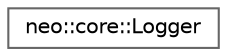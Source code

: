 digraph "Graphical Class Hierarchy"
{
 // LATEX_PDF_SIZE
  bgcolor="transparent";
  edge [fontname=Helvetica,fontsize=10,labelfontname=Helvetica,labelfontsize=10];
  node [fontname=Helvetica,fontsize=10,shape=box,height=0.2,width=0.4];
  rankdir="LR";
  Node0 [id="Node000000",label="neo::core::Logger",height=0.2,width=0.4,color="grey40", fillcolor="white", style="filled",URL="$classneo_1_1core_1_1_logger.html",tooltip="Production-ready logger for Neo C++."];
}
